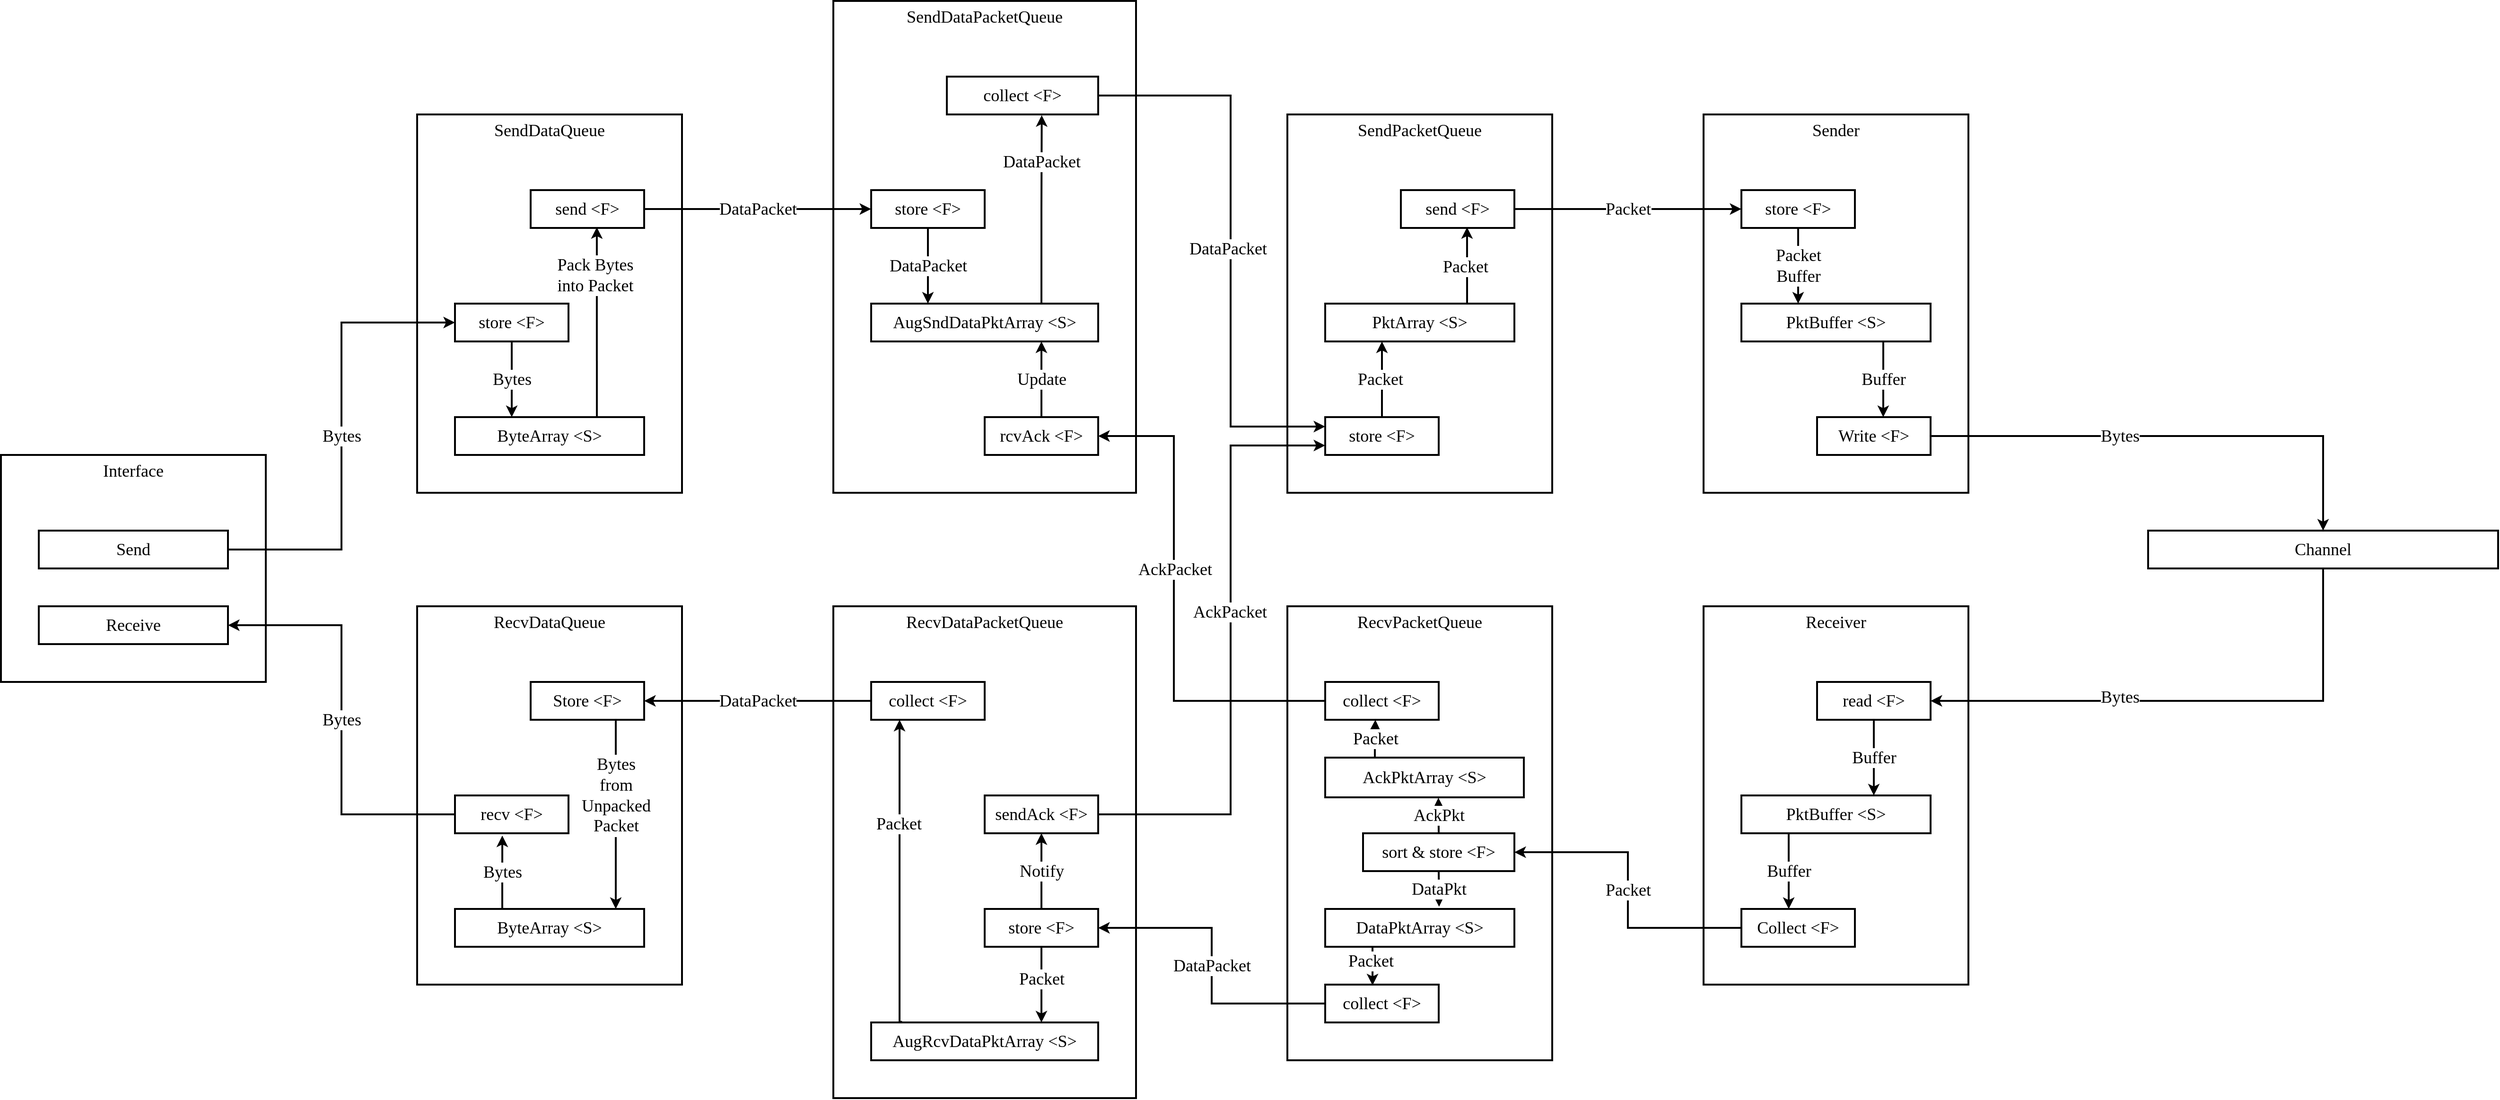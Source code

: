 <mxfile version="13.9.9" type="device" pages="7"><diagram id="NyKcD--sdwMlNHnVrRVU" name="Page-1"><mxGraphModel dx="1888" dy="608" grid="1" gridSize="10" guides="1" tooltips="1" connect="1" arrows="1" fold="1" page="1" pageScale="1" pageWidth="850" pageHeight="1100" math="0" shadow="0"><root><mxCell id="0"/><mxCell id="1" parent="0"/><mxCell id="pKxwE5m5Wi__bFLtpjzY-21" value="" style="group;fontFamily=ubuntu;fontSize=18;" parent="1" vertex="1" connectable="0"><mxGeometry x="280" y="320" width="280" height="400" as="geometry"/></mxCell><mxCell id="pKxwE5m5Wi__bFLtpjzY-2" value="SendDataQueue" style="rounded=0;whiteSpace=wrap;html=1;strokeWidth=2;fillColor=none;fontFamily=ubuntu;fontSize=18;verticalAlign=top;" parent="pKxwE5m5Wi__bFLtpjzY-21" vertex="1"><mxGeometry width="280" height="400" as="geometry"/></mxCell><mxCell id="pKxwE5m5Wi__bFLtpjzY-3" value="send &amp;lt;F&amp;gt;" style="rounded=0;whiteSpace=wrap;html=1;strokeWidth=2;fillColor=none;fontSize=18;fontFamily=ubuntu;" parent="pKxwE5m5Wi__bFLtpjzY-21" vertex="1"><mxGeometry x="120" y="80" width="120" height="40" as="geometry"/></mxCell><mxCell id="pKxwE5m5Wi__bFLtpjzY-4" value="store &amp;lt;F&amp;gt;" style="rounded=0;whiteSpace=wrap;html=1;strokeWidth=2;fillColor=none;fontSize=18;fontFamily=ubuntu;" parent="pKxwE5m5Wi__bFLtpjzY-21" vertex="1"><mxGeometry x="40" y="200" width="120" height="40" as="geometry"/></mxCell><mxCell id="pKxwE5m5Wi__bFLtpjzY-11" style="edgeStyle=orthogonalEdgeStyle;rounded=0;orthogonalLoop=1;jettySize=auto;html=1;exitX=0.75;exitY=0;exitDx=0;exitDy=0;entryX=0.583;entryY=0.98;entryDx=0;entryDy=0;entryPerimeter=0;strokeWidth=2;fontSize=18;fontFamily=ubuntu;" parent="pKxwE5m5Wi__bFLtpjzY-21" source="pKxwE5m5Wi__bFLtpjzY-5" target="pKxwE5m5Wi__bFLtpjzY-3" edge="1"><mxGeometry relative="1" as="geometry"/></mxCell><mxCell id="pKxwE5m5Wi__bFLtpjzY-12" value="Pack Bytes&lt;br&gt;into Packet" style="edgeLabel;html=1;align=center;verticalAlign=middle;resizable=0;points=[];fontSize=18;fontFamily=ubuntu;" parent="pKxwE5m5Wi__bFLtpjzY-11" vertex="1" connectable="0"><mxGeometry x="0.723" y="2" relative="1" as="geometry"><mxPoint y="23" as="offset"/></mxGeometry></mxCell><mxCell id="pKxwE5m5Wi__bFLtpjzY-5" value="ByteArray &amp;lt;S&amp;gt;" style="rounded=0;whiteSpace=wrap;html=1;strokeWidth=2;fillColor=none;fontSize=18;fontFamily=ubuntu;" parent="pKxwE5m5Wi__bFLtpjzY-21" vertex="1"><mxGeometry x="40" y="320" width="200" height="40" as="geometry"/></mxCell><mxCell id="pKxwE5m5Wi__bFLtpjzY-6" value="Bytes" style="edgeStyle=orthogonalEdgeStyle;rounded=0;orthogonalLoop=1;jettySize=auto;html=1;exitX=0.5;exitY=1;exitDx=0;exitDy=0;entryX=0.3;entryY=0;entryDx=0;entryDy=0;entryPerimeter=0;fontSize=18;strokeWidth=2;fontFamily=ubuntu;" parent="pKxwE5m5Wi__bFLtpjzY-21" source="pKxwE5m5Wi__bFLtpjzY-4" target="pKxwE5m5Wi__bFLtpjzY-5" edge="1"><mxGeometry relative="1" as="geometry"/></mxCell><mxCell id="pKxwE5m5Wi__bFLtpjzY-22" value="" style="group;fontFamily=ubuntu;fontSize=18;" parent="1" vertex="1" connectable="0"><mxGeometry x="280" y="840" width="280" height="400" as="geometry"/></mxCell><mxCell id="pKxwE5m5Wi__bFLtpjzY-23" value="RecvDataQueue" style="rounded=0;whiteSpace=wrap;html=1;strokeWidth=2;fillColor=none;fontFamily=ubuntu;fontSize=18;verticalAlign=top;" parent="pKxwE5m5Wi__bFLtpjzY-22" vertex="1"><mxGeometry width="280" height="400" as="geometry"/></mxCell><mxCell id="pKxwE5m5Wi__bFLtpjzY-30" style="edgeStyle=orthogonalEdgeStyle;rounded=0;orthogonalLoop=1;jettySize=auto;html=1;exitX=0.75;exitY=1;exitDx=0;exitDy=0;entryX=0.85;entryY=0;entryDx=0;entryDy=0;entryPerimeter=0;strokeWidth=2;fontSize=18;fontFamily=ubuntu;" parent="pKxwE5m5Wi__bFLtpjzY-22" source="pKxwE5m5Wi__bFLtpjzY-24" target="pKxwE5m5Wi__bFLtpjzY-28" edge="1"><mxGeometry relative="1" as="geometry"/></mxCell><mxCell id="pKxwE5m5Wi__bFLtpjzY-33" value="Bytes &lt;br style=&quot;font-size: 18px&quot;&gt;from&lt;br style=&quot;font-size: 18px&quot;&gt;Unpacked&lt;br style=&quot;font-size: 18px&quot;&gt;Packet" style="edgeLabel;html=1;align=center;verticalAlign=middle;resizable=0;points=[];fontSize=18;fontFamily=ubuntu;" parent="pKxwE5m5Wi__bFLtpjzY-30" vertex="1" connectable="0"><mxGeometry x="-0.66" relative="1" as="geometry"><mxPoint y="46" as="offset"/></mxGeometry></mxCell><mxCell id="pKxwE5m5Wi__bFLtpjzY-24" value="Store &amp;lt;F&amp;gt;" style="rounded=0;whiteSpace=wrap;html=1;strokeWidth=2;fillColor=none;fontSize=18;fontFamily=ubuntu;" parent="pKxwE5m5Wi__bFLtpjzY-22" vertex="1"><mxGeometry x="120" y="80" width="120" height="40" as="geometry"/></mxCell><mxCell id="pKxwE5m5Wi__bFLtpjzY-25" value="recv &amp;lt;F&amp;gt;" style="rounded=0;whiteSpace=wrap;html=1;strokeWidth=2;fillColor=none;fontSize=18;fontFamily=ubuntu;" parent="pKxwE5m5Wi__bFLtpjzY-22" vertex="1"><mxGeometry x="40" y="200" width="120" height="40" as="geometry"/></mxCell><mxCell id="pKxwE5m5Wi__bFLtpjzY-31" value="Bytes" style="edgeStyle=orthogonalEdgeStyle;rounded=0;orthogonalLoop=1;jettySize=auto;html=1;exitX=0.25;exitY=0;exitDx=0;exitDy=0;entryX=0.417;entryY=1.06;entryDx=0;entryDy=0;entryPerimeter=0;strokeWidth=2;fontSize=18;fontFamily=ubuntu;" parent="pKxwE5m5Wi__bFLtpjzY-22" source="pKxwE5m5Wi__bFLtpjzY-28" target="pKxwE5m5Wi__bFLtpjzY-25" edge="1"><mxGeometry relative="1" as="geometry"/></mxCell><mxCell id="pKxwE5m5Wi__bFLtpjzY-28" value="ByteArray &amp;lt;S&amp;gt;" style="rounded=0;whiteSpace=wrap;html=1;strokeWidth=2;fillColor=none;fontSize=18;fontFamily=ubuntu;" parent="pKxwE5m5Wi__bFLtpjzY-22" vertex="1"><mxGeometry x="40" y="320" width="200" height="40" as="geometry"/></mxCell><mxCell id="qWNtGClnza27yhmwC6qU-3" value="" style="group;fontFamily=ubuntu;fontSize=18;" parent="1" vertex="1" connectable="0"><mxGeometry x="720" y="200" width="320" height="520" as="geometry"/></mxCell><mxCell id="pKxwE5m5Wi__bFLtpjzY-34" value="SendDataPacketQueue" style="rounded=0;whiteSpace=wrap;html=1;strokeWidth=2;fillColor=none;fontSize=18;verticalAlign=top;fontFamily=ubuntu;" parent="qWNtGClnza27yhmwC6qU-3" vertex="1"><mxGeometry width="320" height="520" as="geometry"/></mxCell><mxCell id="pKxwE5m5Wi__bFLtpjzY-35" value="store &amp;lt;F&amp;gt;" style="rounded=0;whiteSpace=wrap;html=1;strokeWidth=2;fillColor=none;fontSize=18;fontFamily=ubuntu;" parent="qWNtGClnza27yhmwC6qU-3" vertex="1"><mxGeometry x="40" y="200" width="120" height="40" as="geometry"/></mxCell><mxCell id="pKxwE5m5Wi__bFLtpjzY-36" value="AugSndDataPktArray &amp;lt;S&amp;gt;" style="rounded=0;whiteSpace=wrap;html=1;strokeWidth=2;fillColor=none;fontSize=18;fontFamily=ubuntu;" parent="qWNtGClnza27yhmwC6qU-3" vertex="1"><mxGeometry x="40" y="320" width="240" height="40" as="geometry"/></mxCell><mxCell id="pKxwE5m5Wi__bFLtpjzY-39" value="&lt;font style=&quot;font-size: 18px;&quot;&gt;DataPacket&lt;/font&gt;" style="edgeStyle=orthogonalEdgeStyle;rounded=0;orthogonalLoop=1;jettySize=auto;html=1;exitX=0.5;exitY=1;exitDx=0;exitDy=0;strokeWidth=2;fontSize=18;fontFamily=ubuntu;" parent="qWNtGClnza27yhmwC6qU-3" source="pKxwE5m5Wi__bFLtpjzY-35" target="pKxwE5m5Wi__bFLtpjzY-36" edge="1"><mxGeometry relative="1" as="geometry"><Array as="points"><mxPoint x="100" y="290"/><mxPoint x="100" y="290"/></Array></mxGeometry></mxCell><mxCell id="pKxwE5m5Wi__bFLtpjzY-41" value="Update" style="edgeStyle=orthogonalEdgeStyle;rounded=0;orthogonalLoop=1;jettySize=auto;html=1;exitX=0.5;exitY=0;exitDx=0;exitDy=0;entryX=0.75;entryY=1;entryDx=0;entryDy=0;strokeWidth=2;fontSize=18;fontFamily=ubuntu;" parent="qWNtGClnza27yhmwC6qU-3" source="pKxwE5m5Wi__bFLtpjzY-37" target="pKxwE5m5Wi__bFLtpjzY-36" edge="1"><mxGeometry relative="1" as="geometry"/></mxCell><mxCell id="pKxwE5m5Wi__bFLtpjzY-37" value="rcvAck &amp;lt;F&amp;gt;" style="rounded=0;whiteSpace=wrap;html=1;strokeWidth=2;fillColor=none;fontSize=18;fontFamily=ubuntu;" parent="qWNtGClnza27yhmwC6qU-3" vertex="1"><mxGeometry x="160" y="440" width="120" height="40" as="geometry"/></mxCell><mxCell id="pKxwE5m5Wi__bFLtpjzY-38" value="collect &amp;lt;F&amp;gt;" style="rounded=0;whiteSpace=wrap;html=1;strokeWidth=2;fillColor=none;fontSize=18;fontFamily=ubuntu;" parent="qWNtGClnza27yhmwC6qU-3" vertex="1"><mxGeometry x="120" y="80" width="160" height="40" as="geometry"/></mxCell><mxCell id="pKxwE5m5Wi__bFLtpjzY-42" style="edgeStyle=orthogonalEdgeStyle;rounded=0;orthogonalLoop=1;jettySize=auto;html=1;exitX=0.75;exitY=0;exitDx=0;exitDy=0;entryX=0.627;entryY=1.02;entryDx=0;entryDy=0;entryPerimeter=0;strokeWidth=2;fontSize=18;fontFamily=ubuntu;" parent="qWNtGClnza27yhmwC6qU-3" source="pKxwE5m5Wi__bFLtpjzY-36" target="pKxwE5m5Wi__bFLtpjzY-38" edge="1"><mxGeometry relative="1" as="geometry"/></mxCell><mxCell id="qWNtGClnza27yhmwC6qU-2" value="&lt;font style=&quot;font-size: 18px;&quot;&gt;DataPacket&lt;/font&gt;" style="edgeLabel;html=1;align=center;verticalAlign=middle;resizable=0;points=[];fontFamily=ubuntu;fontSize=18;" parent="pKxwE5m5Wi__bFLtpjzY-42" vertex="1" connectable="0"><mxGeometry x="0.122" y="-2" relative="1" as="geometry"><mxPoint x="-2.3" y="-38.77" as="offset"/></mxGeometry></mxCell><mxCell id="qWNtGClnza27yhmwC6qU-4" value="" style="group;fontFamily=ubuntu;fontSize=18;" parent="1" vertex="1" connectable="0"><mxGeometry x="720" y="840" width="320" height="520" as="geometry"/></mxCell><mxCell id="qWNtGClnza27yhmwC6qU-5" value="RecvDataPacketQueue" style="rounded=0;whiteSpace=wrap;html=1;strokeWidth=2;fillColor=none;fontSize=18;verticalAlign=top;fontFamily=ubuntu;" parent="qWNtGClnza27yhmwC6qU-4" vertex="1"><mxGeometry width="320" height="520" as="geometry"/></mxCell><mxCell id="qWNtGClnza27yhmwC6qU-6" value="collect &amp;lt;F&amp;gt;" style="rounded=0;whiteSpace=wrap;html=1;strokeWidth=2;fillColor=none;fontSize=18;fontFamily=ubuntu;" parent="qWNtGClnza27yhmwC6qU-4" vertex="1"><mxGeometry x="40" y="80" width="120" height="40" as="geometry"/></mxCell><mxCell id="qWNtGClnza27yhmwC6qU-20" style="edgeStyle=orthogonalEdgeStyle;rounded=0;orthogonalLoop=1;jettySize=auto;html=1;exitX=0.132;exitY=-0.04;exitDx=0;exitDy=0;strokeWidth=2;fontFamily=ubuntu;fontSize=18;exitPerimeter=0;" parent="qWNtGClnza27yhmwC6qU-4" source="qWNtGClnza27yhmwC6qU-7" target="qWNtGClnza27yhmwC6qU-6" edge="1"><mxGeometry relative="1" as="geometry"><Array as="points"><mxPoint x="72" y="440"/><mxPoint x="70" y="440"/></Array></mxGeometry></mxCell><mxCell id="qWNtGClnza27yhmwC6qU-21" value="Packet" style="edgeLabel;html=1;align=center;verticalAlign=middle;resizable=0;points=[];fontSize=18;fontFamily=ubuntu;" parent="qWNtGClnza27yhmwC6qU-20" vertex="1" connectable="0"><mxGeometry x="0.323" y="1" relative="1" as="geometry"><mxPoint as="offset"/></mxGeometry></mxCell><mxCell id="qWNtGClnza27yhmwC6qU-7" value="AugRcvDataPktArray &amp;lt;S&amp;gt;" style="rounded=0;whiteSpace=wrap;html=1;strokeWidth=2;fillColor=none;fontSize=18;fontFamily=ubuntu;" parent="qWNtGClnza27yhmwC6qU-4" vertex="1"><mxGeometry x="40" y="440" width="240" height="40" as="geometry"/></mxCell><mxCell id="qWNtGClnza27yhmwC6qU-15" style="edgeStyle=orthogonalEdgeStyle;rounded=0;orthogonalLoop=1;jettySize=auto;html=1;exitX=0.5;exitY=1;exitDx=0;exitDy=0;entryX=0.75;entryY=0;entryDx=0;entryDy=0;fontFamily=ubuntu;strokeWidth=2;fontSize=18;" parent="qWNtGClnza27yhmwC6qU-4" source="qWNtGClnza27yhmwC6qU-10" target="qWNtGClnza27yhmwC6qU-7" edge="1"><mxGeometry relative="1" as="geometry"/></mxCell><mxCell id="qWNtGClnza27yhmwC6qU-19" value="&lt;font style=&quot;font-size: 18px;&quot;&gt;Packet&lt;/font&gt;" style="edgeLabel;html=1;align=center;verticalAlign=middle;resizable=0;points=[];fontFamily=ubuntu;fontSize=18;" parent="qWNtGClnza27yhmwC6qU-15" vertex="1" connectable="0"><mxGeometry x="-0.16" relative="1" as="geometry"><mxPoint as="offset"/></mxGeometry></mxCell><mxCell id="qWNtGClnza27yhmwC6qU-17" style="edgeStyle=orthogonalEdgeStyle;rounded=0;orthogonalLoop=1;jettySize=auto;html=1;exitX=0.5;exitY=0;exitDx=0;exitDy=0;strokeWidth=2;fontFamily=ubuntu;entryX=0.5;entryY=1;entryDx=0;entryDy=0;fontSize=18;" parent="qWNtGClnza27yhmwC6qU-4" source="qWNtGClnza27yhmwC6qU-10" target="qWNtGClnza27yhmwC6qU-11" edge="1"><mxGeometry relative="1" as="geometry"><mxPoint x="224" y="242" as="targetPoint"/><Array as="points"/></mxGeometry></mxCell><mxCell id="qWNtGClnza27yhmwC6qU-18" value="&lt;font style=&quot;font-size: 18px;&quot;&gt;Notify&lt;/font&gt;" style="edgeLabel;html=1;align=center;verticalAlign=middle;resizable=0;points=[];fontFamily=ubuntu;fontSize=18;" parent="qWNtGClnza27yhmwC6qU-17" vertex="1" connectable="0"><mxGeometry x="-0.196" relative="1" as="geometry"><mxPoint y="-8" as="offset"/></mxGeometry></mxCell><mxCell id="qWNtGClnza27yhmwC6qU-10" value="store &amp;lt;F&amp;gt;" style="rounded=0;whiteSpace=wrap;html=1;strokeWidth=2;fillColor=none;fontSize=18;fontFamily=ubuntu;" parent="qWNtGClnza27yhmwC6qU-4" vertex="1"><mxGeometry x="160" y="320" width="120" height="40" as="geometry"/></mxCell><mxCell id="qWNtGClnza27yhmwC6qU-11" value="sendAck &amp;lt;F&amp;gt;" style="rounded=0;whiteSpace=wrap;html=1;strokeWidth=2;fillColor=none;fontSize=18;fontFamily=ubuntu;" parent="qWNtGClnza27yhmwC6qU-4" vertex="1"><mxGeometry x="160" y="200" width="120" height="40" as="geometry"/></mxCell><mxCell id="qWNtGClnza27yhmwC6qU-22" value="" style="group;fontFamily=ubuntu;fontSize=18;" parent="1" vertex="1" connectable="0"><mxGeometry x="1200" y="320" width="280" height="400" as="geometry"/></mxCell><mxCell id="qWNtGClnza27yhmwC6qU-23" value="SendPacketQueue" style="rounded=0;whiteSpace=wrap;html=1;strokeWidth=2;fillColor=none;fontFamily=ubuntu;fontSize=18;verticalAlign=top;" parent="qWNtGClnza27yhmwC6qU-22" vertex="1"><mxGeometry width="280" height="400" as="geometry"/></mxCell><mxCell id="qWNtGClnza27yhmwC6qU-24" value="send &amp;lt;F&amp;gt;" style="rounded=0;whiteSpace=wrap;html=1;strokeWidth=2;fillColor=none;fontSize=18;fontFamily=ubuntu;" parent="qWNtGClnza27yhmwC6qU-22" vertex="1"><mxGeometry x="120" y="80" width="120" height="40" as="geometry"/></mxCell><mxCell id="qWNtGClnza27yhmwC6qU-26" style="edgeStyle=orthogonalEdgeStyle;rounded=0;orthogonalLoop=1;jettySize=auto;html=1;exitX=0.75;exitY=0;exitDx=0;exitDy=0;entryX=0.583;entryY=0.98;entryDx=0;entryDy=0;entryPerimeter=0;strokeWidth=2;fontSize=18;fontFamily=ubuntu;" parent="qWNtGClnza27yhmwC6qU-22" source="qWNtGClnza27yhmwC6qU-28" target="qWNtGClnza27yhmwC6qU-24" edge="1"><mxGeometry relative="1" as="geometry"/></mxCell><mxCell id="qWNtGClnza27yhmwC6qU-27" value="Packet" style="edgeLabel;html=1;align=center;verticalAlign=middle;resizable=0;points=[];fontSize=18;fontFamily=ubuntu;" parent="qWNtGClnza27yhmwC6qU-26" vertex="1" connectable="0"><mxGeometry x="0.723" y="2" relative="1" as="geometry"><mxPoint y="30" as="offset"/></mxGeometry></mxCell><mxCell id="qWNtGClnza27yhmwC6qU-28" value="PktArray &amp;lt;S&amp;gt;" style="rounded=0;whiteSpace=wrap;html=1;strokeWidth=2;fillColor=none;fontSize=18;fontFamily=ubuntu;" parent="qWNtGClnza27yhmwC6qU-22" vertex="1"><mxGeometry x="40" y="200" width="200" height="40" as="geometry"/></mxCell><mxCell id="qWNtGClnza27yhmwC6qU-31" style="edgeStyle=orthogonalEdgeStyle;rounded=0;orthogonalLoop=1;jettySize=auto;html=1;exitX=0.5;exitY=0;exitDx=0;exitDy=0;entryX=0.3;entryY=1;entryDx=0;entryDy=0;entryPerimeter=0;strokeWidth=2;fontFamily=ubuntu;fontSize=18;" parent="qWNtGClnza27yhmwC6qU-22" source="qWNtGClnza27yhmwC6qU-30" target="qWNtGClnza27yhmwC6qU-28" edge="1"><mxGeometry relative="1" as="geometry"/></mxCell><mxCell id="qWNtGClnza27yhmwC6qU-98" value="Packet" style="edgeLabel;html=1;align=center;verticalAlign=middle;resizable=0;points=[];fontSize=18;fontFamily=Fira Code Retina;" parent="qWNtGClnza27yhmwC6qU-31" vertex="1" connectable="0"><mxGeometry x="0.004" y="2" relative="1" as="geometry"><mxPoint as="offset"/></mxGeometry></mxCell><mxCell id="qWNtGClnza27yhmwC6qU-30" value="store &amp;lt;F&amp;gt;" style="rounded=0;whiteSpace=wrap;html=1;strokeWidth=2;fillColor=none;fontSize=18;fontFamily=ubuntu;" parent="qWNtGClnza27yhmwC6qU-22" vertex="1"><mxGeometry x="40" y="320" width="120" height="40" as="geometry"/></mxCell><mxCell id="qWNtGClnza27yhmwC6qU-33" value="RecvPacketQueue" style="rounded=0;whiteSpace=wrap;html=1;strokeWidth=2;fillColor=none;fontFamily=ubuntu;fontSize=18;verticalAlign=top;" parent="1" vertex="1"><mxGeometry x="1200" y="840" width="280" height="480" as="geometry"/></mxCell><mxCell id="qWNtGClnza27yhmwC6qU-45" style="edgeStyle=orthogonalEdgeStyle;rounded=0;orthogonalLoop=1;jettySize=auto;html=1;exitX=0.25;exitY=1;exitDx=0;exitDy=0;entryX=0.417;entryY=0.02;entryDx=0;entryDy=0;entryPerimeter=0;strokeWidth=2;fontFamily=ubuntu;fontSize=18;" parent="1" source="qWNtGClnza27yhmwC6qU-37" target="qWNtGClnza27yhmwC6qU-43" edge="1"><mxGeometry x="1200" y="840" as="geometry"/></mxCell><mxCell id="qWNtGClnza27yhmwC6qU-47" value="Packet" style="edgeLabel;html=1;align=center;verticalAlign=middle;resizable=0;points=[];fontSize=18;fontFamily=ubuntu;" parent="qWNtGClnza27yhmwC6qU-45" vertex="1" connectable="0"><mxGeometry x="-0.255" y="-2" relative="1" as="geometry"><mxPoint as="offset"/></mxGeometry></mxCell><mxCell id="qWNtGClnza27yhmwC6qU-37" value="DataPktArray &amp;lt;S&amp;gt;" style="rounded=0;whiteSpace=wrap;html=1;strokeWidth=2;fillColor=none;fontSize=18;fontFamily=ubuntu;" parent="1" vertex="1"><mxGeometry x="1240" y="1160" width="200" height="40" as="geometry"/></mxCell><mxCell id="qWNtGClnza27yhmwC6qU-46" value="Packet" style="edgeStyle=orthogonalEdgeStyle;rounded=0;orthogonalLoop=1;jettySize=auto;html=1;exitX=0.25;exitY=0;exitDx=0;exitDy=0;entryX=0.442;entryY=1;entryDx=0;entryDy=0;entryPerimeter=0;strokeWidth=2;fontFamily=ubuntu;fontSize=18;" parent="1" source="qWNtGClnza27yhmwC6qU-41" target="qWNtGClnza27yhmwC6qU-42" edge="1"><mxGeometry x="1200" y="840" as="geometry"/></mxCell><mxCell id="qWNtGClnza27yhmwC6qU-41" value="AckPktArray &amp;lt;S&amp;gt;" style="rounded=0;whiteSpace=wrap;html=1;strokeWidth=2;fillColor=none;fontSize=18;fontFamily=ubuntu;" parent="1" vertex="1"><mxGeometry x="1240" y="1000" width="210" height="42" as="geometry"/></mxCell><mxCell id="qWNtGClnza27yhmwC6qU-63" style="edgeStyle=orthogonalEdgeStyle;rounded=0;orthogonalLoop=1;jettySize=auto;html=1;exitX=0;exitY=0.5;exitDx=0;exitDy=0;entryX=1;entryY=0.5;entryDx=0;entryDy=0;strokeWidth=2;fontFamily=ubuntu;fontSize=18;" parent="1" source="qWNtGClnza27yhmwC6qU-42" target="pKxwE5m5Wi__bFLtpjzY-37" edge="1"><mxGeometry relative="1" as="geometry"><Array as="points"><mxPoint x="1080" y="940"/><mxPoint x="1080" y="660"/></Array></mxGeometry></mxCell><mxCell id="qWNtGClnza27yhmwC6qU-86" value="AckPacket" style="edgeLabel;html=1;align=center;verticalAlign=middle;resizable=0;points=[];fontSize=18;fontFamily=ubuntu;" parent="qWNtGClnza27yhmwC6qU-63" vertex="1" connectable="0"><mxGeometry x="0.222" y="-1" relative="1" as="geometry"><mxPoint y="18" as="offset"/></mxGeometry></mxCell><mxCell id="qWNtGClnza27yhmwC6qU-42" value="collect &amp;lt;F&amp;gt;" style="rounded=0;whiteSpace=wrap;html=1;strokeWidth=2;fillColor=none;fontSize=18;fontFamily=ubuntu;" parent="1" vertex="1"><mxGeometry x="1240" y="920" width="120" height="40" as="geometry"/></mxCell><mxCell id="qWNtGClnza27yhmwC6qU-84" value="DataPacket" style="edgeStyle=orthogonalEdgeStyle;rounded=0;orthogonalLoop=1;jettySize=auto;html=1;exitX=0;exitY=0.5;exitDx=0;exitDy=0;entryX=1;entryY=0.5;entryDx=0;entryDy=0;strokeWidth=2;fontFamily=ubuntu;fontSize=18;" parent="1" source="qWNtGClnza27yhmwC6qU-43" target="qWNtGClnza27yhmwC6qU-10" edge="1"><mxGeometry relative="1" as="geometry"/></mxCell><mxCell id="qWNtGClnza27yhmwC6qU-43" value="collect &amp;lt;F&amp;gt;" style="rounded=0;whiteSpace=wrap;html=1;strokeWidth=2;fillColor=none;fontSize=18;fontFamily=ubuntu;" parent="1" vertex="1"><mxGeometry x="1240" y="1240" width="120" height="40" as="geometry"/></mxCell><mxCell id="qWNtGClnza27yhmwC6qU-48" value="AckPkt" style="edgeStyle=orthogonalEdgeStyle;rounded=0;orthogonalLoop=1;jettySize=auto;html=1;exitX=0.5;exitY=0;exitDx=0;exitDy=0;entryX=0.57;entryY=1.01;entryDx=0;entryDy=0;entryPerimeter=0;strokeWidth=2;fontFamily=ubuntu;fontSize=18;" parent="1" source="qWNtGClnza27yhmwC6qU-44" target="qWNtGClnza27yhmwC6qU-41" edge="1"><mxGeometry x="1200" y="840" as="geometry"/></mxCell><mxCell id="qWNtGClnza27yhmwC6qU-50" value="DataPkt" style="edgeStyle=orthogonalEdgeStyle;rounded=0;orthogonalLoop=1;jettySize=auto;html=1;exitX=0.5;exitY=1;exitDx=0;exitDy=0;entryX=0.602;entryY=-0.06;entryDx=0;entryDy=0;entryPerimeter=0;strokeWidth=2;fontFamily=ubuntu;fontSize=18;" parent="1" source="qWNtGClnza27yhmwC6qU-44" target="qWNtGClnza27yhmwC6qU-37" edge="1"><mxGeometry x="1200" y="840" as="geometry"/></mxCell><mxCell id="qWNtGClnza27yhmwC6qU-44" value="sort &amp;amp; store &amp;lt;F&amp;gt;" style="rounded=0;whiteSpace=wrap;html=1;strokeWidth=2;fillColor=none;fontSize=18;fontFamily=ubuntu;" parent="1" vertex="1"><mxGeometry x="1280" y="1080" width="160" height="40" as="geometry"/></mxCell><mxCell id="qWNtGClnza27yhmwC6qU-53" value="" style="group;fontFamily=ubuntu;fontSize=18;" parent="1" vertex="1" connectable="0"><mxGeometry x="1640" y="320" width="280" height="400" as="geometry"/></mxCell><mxCell id="qWNtGClnza27yhmwC6qU-54" value="Sender" style="rounded=0;whiteSpace=wrap;html=1;strokeWidth=2;fillColor=none;fontFamily=ubuntu;fontSize=18;verticalAlign=top;" parent="qWNtGClnza27yhmwC6qU-53" vertex="1"><mxGeometry width="280" height="400" as="geometry"/></mxCell><mxCell id="qWNtGClnza27yhmwC6qU-69" value="Packet&lt;br style=&quot;font-size: 18px;&quot;&gt;Buffer" style="edgeStyle=orthogonalEdgeStyle;rounded=0;orthogonalLoop=1;jettySize=auto;html=1;exitX=0.5;exitY=1;exitDx=0;exitDy=0;entryX=0.3;entryY=0;entryDx=0;entryDy=0;entryPerimeter=0;strokeWidth=2;fontFamily=ubuntu;fontSize=18;" parent="qWNtGClnza27yhmwC6qU-53" source="qWNtGClnza27yhmwC6qU-55" target="qWNtGClnza27yhmwC6qU-58" edge="1"><mxGeometry relative="1" as="geometry"/></mxCell><mxCell id="qWNtGClnza27yhmwC6qU-55" value="store &amp;lt;F&amp;gt;" style="rounded=0;whiteSpace=wrap;html=1;strokeWidth=2;fillColor=none;fontSize=18;fontFamily=ubuntu;" parent="qWNtGClnza27yhmwC6qU-53" vertex="1"><mxGeometry x="40" y="80" width="120" height="40" as="geometry"/></mxCell><mxCell id="qWNtGClnza27yhmwC6qU-71" value="Buffer" style="edgeStyle=orthogonalEdgeStyle;rounded=0;orthogonalLoop=1;jettySize=auto;html=1;exitX=0.75;exitY=1;exitDx=0;exitDy=0;entryX=0.583;entryY=0;entryDx=0;entryDy=0;entryPerimeter=0;strokeWidth=2;fontFamily=ubuntu;fontSize=18;" parent="qWNtGClnza27yhmwC6qU-53" source="qWNtGClnza27yhmwC6qU-58" target="qWNtGClnza27yhmwC6qU-60" edge="1"><mxGeometry relative="1" as="geometry"/></mxCell><mxCell id="qWNtGClnza27yhmwC6qU-58" value="PktBuffer &amp;lt;S&amp;gt;" style="rounded=0;whiteSpace=wrap;html=1;strokeWidth=2;fillColor=none;fontSize=18;fontFamily=ubuntu;" parent="qWNtGClnza27yhmwC6qU-53" vertex="1"><mxGeometry x="40" y="200" width="200" height="40" as="geometry"/></mxCell><mxCell id="qWNtGClnza27yhmwC6qU-60" value="Write &amp;lt;F&amp;gt;" style="rounded=0;whiteSpace=wrap;html=1;strokeWidth=2;fillColor=none;fontSize=18;fontFamily=ubuntu;" parent="qWNtGClnza27yhmwC6qU-53" vertex="1"><mxGeometry x="120" y="320" width="120" height="40" as="geometry"/></mxCell><mxCell id="qWNtGClnza27yhmwC6qU-61" style="edgeStyle=orthogonalEdgeStyle;rounded=0;orthogonalLoop=1;jettySize=auto;html=1;exitX=1;exitY=0.5;exitDx=0;exitDy=0;strokeWidth=2;fontFamily=ubuntu;fontSize=18;" parent="1" source="qWNtGClnza27yhmwC6qU-11" edge="1"><mxGeometry relative="1" as="geometry"><mxPoint x="1240" y="670" as="targetPoint"/><Array as="points"><mxPoint x="1140" y="1060"/><mxPoint x="1140" y="670"/><mxPoint x="1240" y="670"/></Array></mxGeometry></mxCell><mxCell id="qWNtGClnza27yhmwC6qU-85" value="AckPacket" style="edgeLabel;html=1;align=center;verticalAlign=middle;resizable=0;points=[];fontSize=18;fontFamily=ubuntu;" parent="qWNtGClnza27yhmwC6qU-61" vertex="1" connectable="0"><mxGeometry x="0.168" y="1" relative="1" as="geometry"><mxPoint y="14" as="offset"/></mxGeometry></mxCell><mxCell id="qWNtGClnza27yhmwC6qU-64" value="" style="group;fontFamily=ubuntu;fontSize=18;" parent="1" vertex="1" connectable="0"><mxGeometry x="1640" y="840" width="280" height="400" as="geometry"/></mxCell><mxCell id="qWNtGClnza27yhmwC6qU-65" value="Receiver" style="rounded=0;whiteSpace=wrap;html=1;strokeWidth=2;fillColor=none;fontFamily=ubuntu;fontSize=18;verticalAlign=top;" parent="qWNtGClnza27yhmwC6qU-64" vertex="1"><mxGeometry width="280" height="400" as="geometry"/></mxCell><mxCell id="qWNtGClnza27yhmwC6qU-72" value="Buffer" style="edgeStyle=orthogonalEdgeStyle;rounded=0;orthogonalLoop=1;jettySize=auto;html=1;exitX=0.5;exitY=1;exitDx=0;exitDy=0;entryX=0.7;entryY=0;entryDx=0;entryDy=0;entryPerimeter=0;strokeWidth=2;fontFamily=ubuntu;fontSize=18;" parent="qWNtGClnza27yhmwC6qU-64" source="qWNtGClnza27yhmwC6qU-66" target="qWNtGClnza27yhmwC6qU-67" edge="1"><mxGeometry relative="1" as="geometry"/></mxCell><mxCell id="qWNtGClnza27yhmwC6qU-66" value="read &amp;lt;F&amp;gt;" style="rounded=0;whiteSpace=wrap;html=1;strokeWidth=2;fillColor=none;fontSize=18;fontFamily=ubuntu;" parent="qWNtGClnza27yhmwC6qU-64" vertex="1"><mxGeometry x="120" y="80" width="120" height="40" as="geometry"/></mxCell><mxCell id="qWNtGClnza27yhmwC6qU-73" value="Buffer" style="edgeStyle=orthogonalEdgeStyle;rounded=0;orthogonalLoop=1;jettySize=auto;html=1;exitX=0.25;exitY=1;exitDx=0;exitDy=0;entryX=0.417;entryY=0;entryDx=0;entryDy=0;entryPerimeter=0;strokeWidth=2;fontFamily=ubuntu;fontSize=18;" parent="qWNtGClnza27yhmwC6qU-64" source="qWNtGClnza27yhmwC6qU-67" target="qWNtGClnza27yhmwC6qU-68" edge="1"><mxGeometry relative="1" as="geometry"/></mxCell><mxCell id="qWNtGClnza27yhmwC6qU-67" value="PktBuffer &amp;lt;S&amp;gt;" style="rounded=0;whiteSpace=wrap;html=1;strokeWidth=2;fillColor=none;fontSize=18;fontFamily=ubuntu;" parent="qWNtGClnza27yhmwC6qU-64" vertex="1"><mxGeometry x="40" y="200" width="200" height="40" as="geometry"/></mxCell><mxCell id="qWNtGClnza27yhmwC6qU-68" value="Collect &amp;lt;F&amp;gt;" style="rounded=0;whiteSpace=wrap;html=1;strokeWidth=2;fillColor=none;fontSize=18;fontFamily=ubuntu;" parent="qWNtGClnza27yhmwC6qU-64" vertex="1"><mxGeometry x="40" y="320" width="120" height="40" as="geometry"/></mxCell><mxCell id="qWNtGClnza27yhmwC6qU-74" value="Packet" style="edgeStyle=orthogonalEdgeStyle;rounded=0;orthogonalLoop=1;jettySize=auto;html=1;exitX=0;exitY=0.5;exitDx=0;exitDy=0;entryX=1;entryY=0.5;entryDx=0;entryDy=0;strokeWidth=2;fontFamily=ubuntu;fontSize=18;" parent="1" source="qWNtGClnza27yhmwC6qU-68" target="qWNtGClnza27yhmwC6qU-44" edge="1"><mxGeometry relative="1" as="geometry"/></mxCell><mxCell id="qWNtGClnza27yhmwC6qU-80" style="edgeStyle=orthogonalEdgeStyle;rounded=0;orthogonalLoop=1;jettySize=auto;html=1;exitX=0.5;exitY=1;exitDx=0;exitDy=0;entryX=1;entryY=0.5;entryDx=0;entryDy=0;strokeWidth=2;fontFamily=ubuntu;fontSize=18;" parent="1" source="qWNtGClnza27yhmwC6qU-77" target="qWNtGClnza27yhmwC6qU-66" edge="1"><mxGeometry relative="1" as="geometry"/></mxCell><mxCell id="qWNtGClnza27yhmwC6qU-82" value="Bytes" style="edgeLabel;html=1;align=center;verticalAlign=middle;resizable=0;points=[];fontSize=18;fontFamily=ubuntu;" parent="qWNtGClnza27yhmwC6qU-80" vertex="1" connectable="0"><mxGeometry x="0.223" y="-4" relative="1" as="geometry"><mxPoint x="-16" as="offset"/></mxGeometry></mxCell><mxCell id="qWNtGClnza27yhmwC6qU-77" value="Channel" style="whiteSpace=wrap;html=1;fontFamily=ubuntu;fontSize=18;fillColor=none;strokeWidth=2;" parent="1" vertex="1"><mxGeometry x="2110" y="760" width="370" height="40" as="geometry"/></mxCell><mxCell id="qWNtGClnza27yhmwC6qU-79" style="edgeStyle=orthogonalEdgeStyle;rounded=0;orthogonalLoop=1;jettySize=auto;html=1;exitX=1;exitY=0.5;exitDx=0;exitDy=0;strokeWidth=2;fontFamily=ubuntu;fontSize=18;" parent="1" source="qWNtGClnza27yhmwC6qU-60" target="qWNtGClnza27yhmwC6qU-77" edge="1"><mxGeometry relative="1" as="geometry"/></mxCell><mxCell id="qWNtGClnza27yhmwC6qU-81" value="Bytes" style="edgeLabel;html=1;align=center;verticalAlign=middle;resizable=0;points=[];fontSize=18;fontFamily=ubuntu;" parent="qWNtGClnza27yhmwC6qU-79" vertex="1" connectable="0"><mxGeometry x="-0.139" y="3" relative="1" as="geometry"><mxPoint x="-22" y="3" as="offset"/></mxGeometry></mxCell><mxCell id="qWNtGClnza27yhmwC6qU-83" value="Packet" style="edgeStyle=orthogonalEdgeStyle;rounded=0;orthogonalLoop=1;jettySize=auto;html=1;entryX=0;entryY=0.5;entryDx=0;entryDy=0;strokeWidth=2;fontFamily=ubuntu;fontSize=18;" parent="1" source="qWNtGClnza27yhmwC6qU-24" target="qWNtGClnza27yhmwC6qU-55" edge="1"><mxGeometry relative="1" as="geometry"/></mxCell><mxCell id="qWNtGClnza27yhmwC6qU-88" value="DataPacket" style="edgeStyle=orthogonalEdgeStyle;rounded=0;orthogonalLoop=1;jettySize=auto;html=1;exitX=0;exitY=0.5;exitDx=0;exitDy=0;entryX=1;entryY=0.5;entryDx=0;entryDy=0;strokeWidth=2;fontFamily=ubuntu;fontSize=18;" parent="1" source="qWNtGClnza27yhmwC6qU-6" target="pKxwE5m5Wi__bFLtpjzY-24" edge="1"><mxGeometry relative="1" as="geometry"/></mxCell><mxCell id="qWNtGClnza27yhmwC6qU-89" value="DataPacket" style="edgeStyle=orthogonalEdgeStyle;rounded=0;orthogonalLoop=1;jettySize=auto;html=1;exitX=1;exitY=0.5;exitDx=0;exitDy=0;strokeWidth=2;fontFamily=ubuntu;fontSize=18;" parent="1" source="pKxwE5m5Wi__bFLtpjzY-3" target="pKxwE5m5Wi__bFLtpjzY-35" edge="1"><mxGeometry relative="1" as="geometry"/></mxCell><mxCell id="qWNtGClnza27yhmwC6qU-90" style="edgeStyle=orthogonalEdgeStyle;rounded=0;orthogonalLoop=1;jettySize=auto;html=1;exitX=1;exitY=0.5;exitDx=0;exitDy=0;strokeWidth=2;fontFamily=ubuntu;fontSize=18;entryX=0;entryY=0.25;entryDx=0;entryDy=0;" parent="1" source="pKxwE5m5Wi__bFLtpjzY-38" target="qWNtGClnza27yhmwC6qU-30" edge="1"><mxGeometry relative="1" as="geometry"><mxPoint x="1120" y="590" as="targetPoint"/><Array as="points"><mxPoint x="1140" y="300"/><mxPoint x="1140" y="650"/></Array></mxGeometry></mxCell><mxCell id="qWNtGClnza27yhmwC6qU-91" value="DataPacket" style="edgeLabel;html=1;align=center;verticalAlign=middle;resizable=0;points=[];fontSize=18;fontFamily=ubuntu;" parent="qWNtGClnza27yhmwC6qU-90" vertex="1" connectable="0"><mxGeometry x="0.024" y="-3" relative="1" as="geometry"><mxPoint as="offset"/></mxGeometry></mxCell><mxCell id="qWNtGClnza27yhmwC6qU-92" value="Interface" style="rounded=0;whiteSpace=wrap;html=1;strokeWidth=2;fillColor=none;fontFamily=ubuntu;fontSize=18;verticalAlign=top;" parent="1" vertex="1"><mxGeometry x="-160" y="680" width="280" height="240" as="geometry"/></mxCell><mxCell id="qWNtGClnza27yhmwC6qU-97" value="Bytes" style="edgeStyle=orthogonalEdgeStyle;rounded=0;orthogonalLoop=1;jettySize=auto;html=1;entryX=0;entryY=0.5;entryDx=0;entryDy=0;strokeWidth=2;fontFamily=ubuntu;fontSize=18;" parent="1" source="qWNtGClnza27yhmwC6qU-93" target="pKxwE5m5Wi__bFLtpjzY-4" edge="1"><mxGeometry relative="1" as="geometry"/></mxCell><mxCell id="qWNtGClnza27yhmwC6qU-93" value="Send" style="rounded=0;whiteSpace=wrap;html=1;strokeWidth=2;fillColor=none;fontFamily=ubuntu;fontSize=18;" parent="1" vertex="1"><mxGeometry x="-120" y="760" width="200" height="40" as="geometry"/></mxCell><mxCell id="qWNtGClnza27yhmwC6qU-94" value="Receive" style="rounded=0;whiteSpace=wrap;html=1;strokeWidth=2;fillColor=none;fontFamily=ubuntu;fontSize=18;" parent="1" vertex="1"><mxGeometry x="-120" y="840" width="200" height="40" as="geometry"/></mxCell><mxCell id="qWNtGClnza27yhmwC6qU-95" value="Bytes" style="edgeStyle=orthogonalEdgeStyle;rounded=0;orthogonalLoop=1;jettySize=auto;html=1;exitX=0;exitY=0.5;exitDx=0;exitDy=0;entryX=1;entryY=0.5;entryDx=0;entryDy=0;strokeWidth=2;fontFamily=ubuntu;fontSize=18;" parent="1" source="pKxwE5m5Wi__bFLtpjzY-25" target="qWNtGClnza27yhmwC6qU-94" edge="1"><mxGeometry relative="1" as="geometry"/></mxCell></root></mxGraphModel></diagram><diagram id="WLKFjSyPb47AaO21Ugjs" name="Page-2"><mxGraphModel dx="1038" dy="608" grid="1" gridSize="10" guides="1" tooltips="1" connect="1" arrows="1" fold="1" page="1" pageScale="1" pageWidth="850" pageHeight="1100" math="0" shadow="0"><root><mxCell id="qtPeal0sRSo56GDMKaWv-0"/><mxCell id="qtPeal0sRSo56GDMKaWv-1" parent="qtPeal0sRSo56GDMKaWv-0"/><mxCell id="qtPeal0sRSo56GDMKaWv-2" value="" style="rounded=0;whiteSpace=wrap;html=1;strokeWidth=2;fillColor=none;fontFamily=Fira Code Retina;fontSize=18;" vertex="1" parent="qtPeal0sRSo56GDMKaWv-1"><mxGeometry x="120" y="160" width="720" height="40" as="geometry"/></mxCell><mxCell id="qtPeal0sRSo56GDMKaWv-3" value="Src" style="rounded=0;whiteSpace=wrap;html=1;strokeWidth=2;fillColor=none;fontFamily=Fira Code Retina;fontSize=18;" vertex="1" parent="qtPeal0sRSo56GDMKaWv-1"><mxGeometry x="120" y="160" width="80" height="40" as="geometry"/></mxCell><mxCell id="qtPeal0sRSo56GDMKaWv-4" value="Dst" style="rounded=0;whiteSpace=wrap;html=1;strokeWidth=2;fillColor=none;fontFamily=Fira Code Retina;fontSize=18;" vertex="1" parent="qtPeal0sRSo56GDMKaWv-1"><mxGeometry x="200" y="160" width="80" height="40" as="geometry"/></mxCell><mxCell id="qtPeal0sRSo56GDMKaWv-5" value="Type" style="rounded=0;whiteSpace=wrap;html=1;strokeWidth=2;fillColor=none;fontFamily=Fira Code Retina;fontSize=18;" vertex="1" parent="qtPeal0sRSo56GDMKaWv-1"><mxGeometry x="280" y="160" width="80" height="40" as="geometry"/></mxCell><mxCell id="qtPeal0sRSo56GDMKaWv-6" value="Len&lt;span style=&quot;color: rgba(0 , 0 , 0 , 0) ; font-family: monospace ; font-size: 0px&quot;&gt;%3CmxGraphModel%3E%3Croot%3E%3CmxCell%20id%3D%220%22%2F%3E%3CmxCell%20id%3D%221%22%20parent%3D%220%22%2F%3E%3CmxCell%20id%3D%222%22%20value%3D%22Src%22%20style%3D%22rounded%3D0%3BwhiteSpace%3Dwrap%3Bhtml%3D1%3BstrokeWidth%3D2%3BfillColor%3Dnone%3BfontFamily%3DFira%20Code%20Retina%3BfontSize%3D18%3B%22%20vertex%3D%221%22%20parent%3D%221%22%3E%3CmxGeometry%20x%3D%22360%22%20y%3D%22280%22%20width%3D%2280%22%20height%3D%2240%22%20as%3D%22geometry%22%2F%3E%3C%2FmxCell%3E%3C%2Froot%3E%3C%2FmxGraphModel%3E&lt;/span&gt;" style="rounded=0;whiteSpace=wrap;html=1;strokeWidth=2;fillColor=none;fontFamily=Fira Code Retina;fontSize=18;" vertex="1" parent="qtPeal0sRSo56GDMKaWv-1"><mxGeometry x="440" y="160" width="80" height="40" as="geometry"/></mxCell><mxCell id="qtPeal0sRSo56GDMKaWv-7" value="SeqNo" style="rounded=0;whiteSpace=wrap;html=1;strokeWidth=2;fillColor=none;fontFamily=Fira Code Retina;fontSize=18;" vertex="1" parent="qtPeal0sRSo56GDMKaWv-1"><mxGeometry x="360" y="160" width="80" height="40" as="geometry"/></mxCell><mxCell id="qtPeal0sRSo56GDMKaWv-8" value="CRC" style="rounded=0;whiteSpace=wrap;html=1;strokeWidth=2;fillColor=none;fontFamily=Fira Code Retina;fontSize=18;" vertex="1" parent="qtPeal0sRSo56GDMKaWv-1"><mxGeometry x="760" y="160" width="80" height="40" as="geometry"/></mxCell><mxCell id="qtPeal0sRSo56GDMKaWv-9" value="Data" style="rounded=0;whiteSpace=wrap;html=1;strokeWidth=2;fillColor=none;fontFamily=Fira Code Retina;fontSize=18;" vertex="1" parent="qtPeal0sRSo56GDMKaWv-1"><mxGeometry x="520" y="160" width="240" height="40" as="geometry"/></mxCell></root></mxGraphModel></diagram><diagram id="mQ4uwoQr0_fxnJAA6-m7" name="Page-3"><mxGraphModel dx="1038" dy="608" grid="1" gridSize="10" guides="1" tooltips="1" connect="1" arrows="1" fold="1" page="1" pageScale="1" pageWidth="850" pageHeight="1100" math="0" shadow="0"><root><mxCell id="qYXWU13yQwSjNvrJqN4x-0"/><mxCell id="qYXWU13yQwSjNvrJqN4x-1" parent="qYXWU13yQwSjNvrJqN4x-0"/><mxCell id="qYXWU13yQwSjNvrJqN4x-2" value="" style="rounded=0;whiteSpace=wrap;html=1;strokeWidth=2;fillColor=none;fontFamily=Fira Code Retina;fontSize=18;" vertex="1" parent="qYXWU13yQwSjNvrJqN4x-1"><mxGeometry x="200" y="200" width="600" height="40" as="geometry"/></mxCell><mxCell id="tMsdN1TpLREm-Sm2VG1W-0" value="totalReaders" style="rounded=0;whiteSpace=wrap;html=1;strokeWidth=2;fillColor=none;fontFamily=Fira Code Retina;fontSize=18;" vertex="1" parent="qYXWU13yQwSjNvrJqN4x-1"><mxGeometry x="200" y="200" width="160" height="40" as="geometry"/></mxCell><mxCell id="tMsdN1TpLREm-Sm2VG1W-1" value="currReaders" style="rounded=0;whiteSpace=wrap;html=1;strokeWidth=2;fillColor=none;fontFamily=Fira Code Retina;fontSize=18;" vertex="1" parent="qYXWU13yQwSjNvrJqN4x-1"><mxGeometry x="360" y="200" width="160" height="40" as="geometry"/></mxCell><mxCell id="tMsdN1TpLREm-Sm2VG1W-2" value="PacketBuffer" style="rounded=0;whiteSpace=wrap;html=1;strokeWidth=2;fillColor=none;fontFamily=Fira Code Retina;fontSize=18;" vertex="1" parent="qYXWU13yQwSjNvrJqN4x-1"><mxGeometry x="520" y="200" width="280" height="40" as="geometry"/></mxCell></root></mxGraphModel></diagram><diagram id="d-OdCX_rXTnA2_LC31yW" name="Page-4"><mxGraphModel dx="1038" dy="608" grid="1" gridSize="10" guides="1" tooltips="1" connect="1" arrows="1" fold="1" page="1" pageScale="1" pageWidth="850" pageHeight="1100" math="0" shadow="0"><root><mxCell id="0OaRHDITYElipgVE2q-P-0"/><mxCell id="0OaRHDITYElipgVE2q-P-1" parent="0OaRHDITYElipgVE2q-P-0"/><mxCell id="0OaRHDITYElipgVE2q-P-2" value="" style="rounded=0;whiteSpace=wrap;html=1;strokeWidth=2;fillColor=none;fontFamily=Fira Code Retina;fontSize=18;" vertex="1" parent="0OaRHDITYElipgVE2q-P-1"><mxGeometry x="200" y="200" width="400" height="40" as="geometry"/></mxCell><mxCell id="0OaRHDITYElipgVE2q-P-3" value="sent" style="rounded=0;whiteSpace=wrap;html=1;strokeWidth=2;fillColor=none;fontFamily=Fira Code Retina;fontSize=18;" vertex="1" parent="0OaRHDITYElipgVE2q-P-1"><mxGeometry x="200" y="200" width="80" height="40" as="geometry"/></mxCell><mxCell id="Iv8AZXS2q8UFkTcg-ID0-0" value="acked" style="rounded=0;whiteSpace=wrap;html=1;strokeWidth=2;fillColor=none;fontFamily=Fira Code Retina;fontSize=18;" vertex="1" parent="0OaRHDITYElipgVE2q-P-1"><mxGeometry x="280" y="200" width="80" height="40" as="geometry"/></mxCell><mxCell id="Iv8AZXS2q8UFkTcg-ID0-1" value="Packet" style="rounded=0;whiteSpace=wrap;html=1;strokeWidth=2;fillColor=none;fontFamily=Fira Code Retina;fontSize=18;" vertex="1" parent="0OaRHDITYElipgVE2q-P-1"><mxGeometry x="360" y="200" width="240" height="40" as="geometry"/></mxCell></root></mxGraphModel></diagram><diagram id="njzVbTEZP_JESezkcjEu" name="Page-5"><mxGraphModel dx="1038" dy="608" grid="1" gridSize="10" guides="1" tooltips="1" connect="1" arrows="1" fold="1" page="1" pageScale="1" pageWidth="850" pageHeight="1100" math="0" shadow="0"><root><mxCell id="aUo-fw8YtvUiRmHjoo-a-0"/><mxCell id="aUo-fw8YtvUiRmHjoo-a-1" parent="aUo-fw8YtvUiRmHjoo-a-0"/><mxCell id="FKeLKcyuTM_SixBpUqqU-0" value="" style="rounded=0;whiteSpace=wrap;html=1;strokeWidth=2;fillColor=none;fontFamily=Fira Code Retina;fontSize=18;" parent="aUo-fw8YtvUiRmHjoo-a-1" vertex="1"><mxGeometry x="200" y="120" width="360" height="40" as="geometry"/></mxCell><mxCell id="FKeLKcyuTM_SixBpUqqU-1" value="collected" style="rounded=0;whiteSpace=wrap;html=1;strokeWidth=2;fillColor=none;fontFamily=Fira Code Retina;fontSize=18;" parent="aUo-fw8YtvUiRmHjoo-a-1" vertex="1"><mxGeometry x="200" y="120" width="120" height="40" as="geometry"/></mxCell><mxCell id="FKeLKcyuTM_SixBpUqqU-3" value="Packet" style="rounded=0;whiteSpace=wrap;html=1;strokeWidth=2;fillColor=none;fontFamily=Fira Code Retina;fontSize=18;" parent="aUo-fw8YtvUiRmHjoo-a-1" vertex="1"><mxGeometry x="320" y="120" width="240" height="40" as="geometry"/></mxCell></root></mxGraphModel></diagram><diagram id="ZAvaSviZ0z-3_1iP1RMI" name="Page-6"><mxGraphModel dx="1038" dy="1708" grid="1" gridSize="10" guides="1" tooltips="1" connect="1" arrows="1" fold="1" page="1" pageScale="1" pageWidth="850" pageHeight="1100" math="0" shadow="0"><root><mxCell id="vYslfhZtF_Ef2Y4N639T-0"/><mxCell id="vYslfhZtF_Ef2Y4N639T-1" parent="vYslfhZtF_Ef2Y4N639T-0"/><mxCell id="vYslfhZtF_Ef2Y4N639T-5" value="Send" style="edgeStyle=orthogonalEdgeStyle;rounded=0;orthogonalLoop=1;jettySize=auto;html=1;exitX=1;exitY=0.25;exitDx=0;exitDy=0;entryX=0;entryY=0.25;entryDx=0;entryDy=0;fontFamily=Fira Code Retina;fontSize=18;strokeWidth=2;" edge="1" parent="vYslfhZtF_Ef2Y4N639T-1" source="vYslfhZtF_Ef2Y4N639T-2" target="vYslfhZtF_Ef2Y4N639T-3"><mxGeometry relative="1" as="geometry"/></mxCell><mxCell id="vYslfhZtF_Ef2Y4N639T-2" value="Communicating&lt;br&gt;Process 1" style="rounded=0;whiteSpace=wrap;html=1;fillColor=none;strokeWidth=2;fontFamily=Fira Code Retina;fontSize=18;" vertex="1" parent="vYslfhZtF_Ef2Y4N639T-1"><mxGeometry x="120" y="160" width="160" height="80" as="geometry"/></mxCell><mxCell id="vYslfhZtF_Ef2Y4N639T-6" value="Receive" style="edgeStyle=orthogonalEdgeStyle;rounded=0;orthogonalLoop=1;jettySize=auto;html=1;exitX=0;exitY=0.75;exitDx=0;exitDy=0;entryX=1;entryY=0.75;entryDx=0;entryDy=0;strokeWidth=2;fontFamily=Fira Code Retina;fontSize=18;" edge="1" parent="vYslfhZtF_Ef2Y4N639T-1" source="vYslfhZtF_Ef2Y4N639T-3" target="vYslfhZtF_Ef2Y4N639T-2"><mxGeometry relative="1" as="geometry"/></mxCell><mxCell id="vYslfhZtF_Ef2Y4N639T-8" value="Receive" style="edgeStyle=orthogonalEdgeStyle;rounded=0;orthogonalLoop=1;jettySize=auto;html=1;exitX=0.75;exitY=1;exitDx=0;exitDy=0;strokeWidth=2;fontFamily=Fira Code Retina;fontSize=18;" edge="1" parent="vYslfhZtF_Ef2Y4N639T-1" source="vYslfhZtF_Ef2Y4N639T-3" target="vYslfhZtF_Ef2Y4N639T-4"><mxGeometry relative="1" as="geometry"><Array as="points"><mxPoint x="520" y="300"/><mxPoint x="520" y="300"/></Array></mxGeometry></mxCell><mxCell id="vYslfhZtF_Ef2Y4N639T-3" value="Channel" style="rounded=0;whiteSpace=wrap;html=1;strokeWidth=2;fillColor=none;fontFamily=Fira Code Retina;fontSize=18;" vertex="1" parent="vYslfhZtF_Ef2Y4N639T-1"><mxGeometry x="400" y="160" width="160" height="80" as="geometry"/></mxCell><mxCell id="vYslfhZtF_Ef2Y4N639T-7" value="Send" style="edgeStyle=orthogonalEdgeStyle;rounded=0;orthogonalLoop=1;jettySize=auto;html=1;exitX=0.25;exitY=0;exitDx=0;exitDy=0;entryX=0.25;entryY=1;entryDx=0;entryDy=0;strokeWidth=2;fontFamily=Fira Code Retina;fontSize=18;" edge="1" parent="vYslfhZtF_Ef2Y4N639T-1" source="vYslfhZtF_Ef2Y4N639T-4" target="vYslfhZtF_Ef2Y4N639T-3"><mxGeometry relative="1" as="geometry"/></mxCell><mxCell id="vYslfhZtF_Ef2Y4N639T-4" value="Communicating&lt;br&gt;Process 2" style="rounded=0;whiteSpace=wrap;html=1;fillColor=none;strokeWidth=2;fontFamily=Fira Code Retina;fontSize=18;" vertex="1" parent="vYslfhZtF_Ef2Y4N639T-1"><mxGeometry x="400" y="320" width="160" height="80" as="geometry"/></mxCell><mxCell id="vYslfhZtF_Ef2Y4N639T-10" value="Receive" style="edgeStyle=orthogonalEdgeStyle;rounded=0;orthogonalLoop=1;jettySize=auto;html=1;exitX=1;exitY=0.25;exitDx=0;exitDy=0;strokeWidth=2;fontFamily=Fira Code Retina;fontSize=18;" edge="1" parent="vYslfhZtF_Ef2Y4N639T-1" target="vYslfhZtF_Ef2Y4N639T-12" source="vYslfhZtF_Ef2Y4N639T-3"><mxGeometry relative="1" as="geometry"><mxPoint x="800" y="80" as="sourcePoint"/><Array as="points"><mxPoint x="800" y="180"/></Array></mxGeometry></mxCell><mxCell id="vYslfhZtF_Ef2Y4N639T-11" value="Send" style="edgeStyle=orthogonalEdgeStyle;rounded=0;orthogonalLoop=1;jettySize=auto;html=1;exitX=0;exitY=0.75;exitDx=0;exitDy=0;entryX=1;entryY=0.75;entryDx=0;entryDy=0;strokeWidth=2;fontFamily=Fira Code Retina;fontSize=18;" edge="1" parent="vYslfhZtF_Ef2Y4N639T-1" source="vYslfhZtF_Ef2Y4N639T-12" target="vYslfhZtF_Ef2Y4N639T-3"><mxGeometry relative="1" as="geometry"><mxPoint x="720" y="80" as="targetPoint"/></mxGeometry></mxCell><mxCell id="vYslfhZtF_Ef2Y4N639T-12" value="Communicating&lt;br&gt;Process n" style="rounded=0;whiteSpace=wrap;html=1;fillColor=none;strokeWidth=2;fontFamily=Fira Code Retina;fontSize=18;" vertex="1" parent="vYslfhZtF_Ef2Y4N639T-1"><mxGeometry x="680" y="160" width="160" height="80" as="geometry"/></mxCell><mxCell id="vYslfhZtF_Ef2Y4N639T-17" value="Maintains" style="edgeStyle=orthogonalEdgeStyle;rounded=0;orthogonalLoop=1;jettySize=auto;html=1;strokeWidth=2;fontFamily=Fira Code Retina;fontSize=18;" edge="1" parent="vYslfhZtF_Ef2Y4N639T-1" source="vYslfhZtF_Ef2Y4N639T-13" target="vYslfhZtF_Ef2Y4N639T-3"><mxGeometry relative="1" as="geometry"/></mxCell><mxCell id="vYslfhZtF_Ef2Y4N639T-13" value="Channel Process" style="rounded=0;whiteSpace=wrap;html=1;strokeWidth=2;fillColor=none;fontFamily=Fira Code Retina;fontSize=18;" vertex="1" parent="vYslfhZtF_Ef2Y4N639T-1"><mxGeometry x="400" width="160" height="80" as="geometry"/></mxCell></root></mxGraphModel></diagram><diagram id="jB8tV9IM8f0NM6zgOuK8" name="Page-7"><mxGraphModel dx="1038" dy="608" grid="1" gridSize="10" guides="1" tooltips="1" connect="1" arrows="1" fold="1" page="1" pageScale="1" pageWidth="850" pageHeight="1100" math="0" shadow="0"><root><mxCell id="PMILe5i-ZnReqeLxbm2v-0"/><mxCell id="PMILe5i-ZnReqeLxbm2v-1" parent="PMILe5i-ZnReqeLxbm2v-0"/><mxCell id="PMILe5i-ZnReqeLxbm2v-5" value="Receive" style="edgeStyle=orthogonalEdgeStyle;rounded=0;orthogonalLoop=1;jettySize=auto;html=1;exitX=0;exitY=0.75;exitDx=0;exitDy=0;strokeWidth=2;fontFamily=Fira Code Retina;fontSize=18;" edge="1" parent="PMILe5i-ZnReqeLxbm2v-1" source="PMILe5i-ZnReqeLxbm2v-2"><mxGeometry relative="1" as="geometry"><mxPoint x="240" y="260" as="targetPoint"/></mxGeometry></mxCell><mxCell id="PMILe5i-ZnReqeLxbm2v-6" value="Write" style="edgeStyle=orthogonalEdgeStyle;rounded=0;orthogonalLoop=1;jettySize=auto;html=1;exitX=1;exitY=0.25;exitDx=0;exitDy=0;strokeWidth=2;fontFamily=Fira Code Retina;fontSize=18;" edge="1" parent="PMILe5i-ZnReqeLxbm2v-1" source="PMILe5i-ZnReqeLxbm2v-2"><mxGeometry relative="1" as="geometry"><mxPoint x="640" y="220" as="targetPoint"/><Array as="points"><mxPoint x="630" y="220"/><mxPoint x="630" y="220"/></Array></mxGeometry></mxCell><mxCell id="PMILe5i-ZnReqeLxbm2v-2" value="Protocol" style="rounded=0;whiteSpace=wrap;html=1;strokeWidth=2;fillColor=none;fontFamily=Fira Code Retina;fontSize=18;" vertex="1" parent="PMILe5i-ZnReqeLxbm2v-1"><mxGeometry x="360" y="200" width="160" height="80" as="geometry"/></mxCell><mxCell id="PMILe5i-ZnReqeLxbm2v-4" value="Send" style="endArrow=classic;html=1;strokeWidth=2;fontFamily=Fira Code Retina;fontSize=18;entryX=0;entryY=0.25;entryDx=0;entryDy=0;" edge="1" parent="PMILe5i-ZnReqeLxbm2v-1" target="PMILe5i-ZnReqeLxbm2v-2"><mxGeometry width="50" height="50" relative="1" as="geometry"><mxPoint x="240" y="220" as="sourcePoint"/><mxPoint x="450" y="290" as="targetPoint"/></mxGeometry></mxCell><mxCell id="PMILe5i-ZnReqeLxbm2v-8" value="Read" style="edgeStyle=orthogonalEdgeStyle;rounded=0;orthogonalLoop=1;jettySize=auto;html=1;strokeWidth=2;fontFamily=Fira Code Retina;fontSize=18;entryX=1;entryY=0.75;entryDx=0;entryDy=0;" edge="1" parent="PMILe5i-ZnReqeLxbm2v-1" target="PMILe5i-ZnReqeLxbm2v-2"><mxGeometry relative="1" as="geometry"><mxPoint x="560" y="260" as="targetPoint"/><mxPoint x="640" y="260" as="sourcePoint"/></mxGeometry></mxCell></root></mxGraphModel></diagram></mxfile>